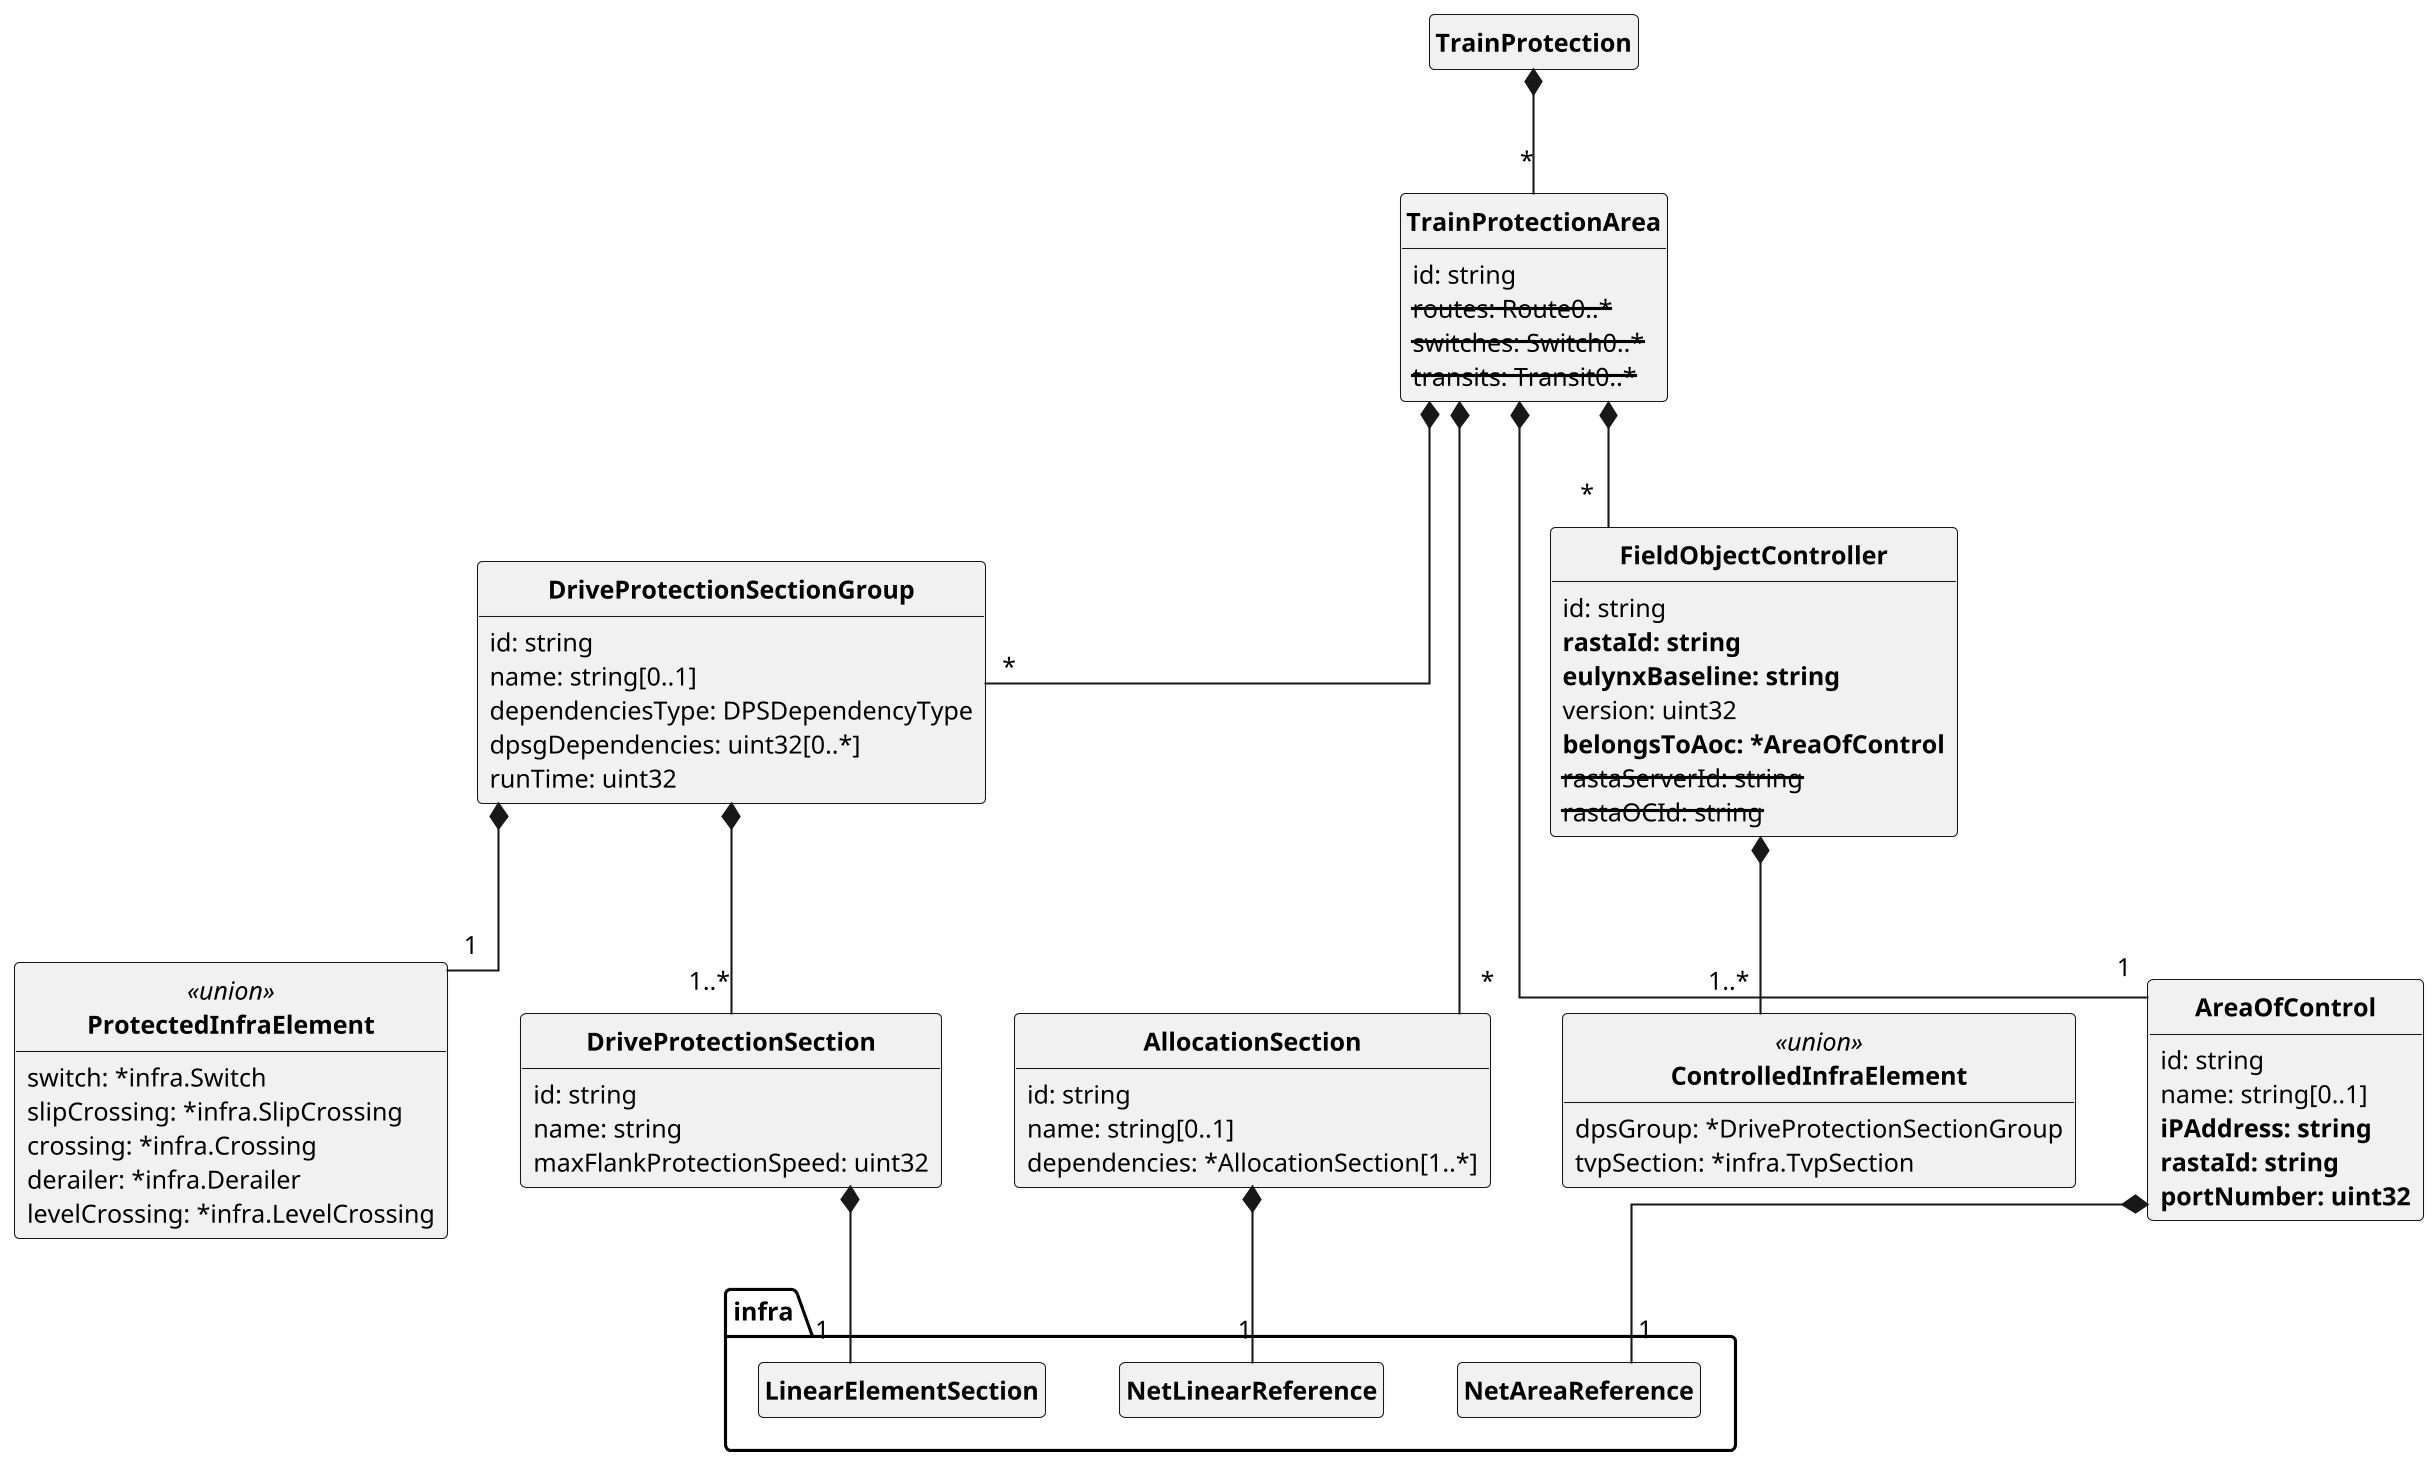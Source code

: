 @startuml
skinparam monochrome true
skinparam shadowing false
skinparam classAttributeIconSize 0
skinparam DefaultFontName arial
skinparam DefaultFontSize 12
skinparam ClassFontStyle bold
skinparam linetype ortho
skinparam dpi 200
hide empty fields
hide empty methods
hide circle

class ProtectedInfraElement << union >> {
 switch: *infra.Switch
 slipCrossing: *infra.SlipCrossing
 crossing: *infra.Crossing
 derailer: *infra.Derailer
 levelCrossing: *infra.LevelCrossing
}

class DriveProtectionSectionGroup {
 id: string
 name: string[0..1]
 dependenciesType: DPSDependencyType
 dpsgDependencies: uint32[0..*]
 runTime: uint32
}

class DriveProtectionSection {
 id: string
 name: string
 maxFlankProtectionSpeed: uint32
}

class AllocationSection {
 id: string
 name: string[0..1]
 dependencies: *AllocationSection[1..*]
}

class ControlledInfraElement << union >> {
 dpsGroup: *DriveProtectionSectionGroup
 tvpSection: *infra.TvpSection
}

class FieldObjectController {
 id: string
 <b>rastaId: string</b>
 <b>eulynxBaseline: string</b>
 version: uint32
 <b>belongsToAoc: *AreaOfControl</b>
 <s>rastaServerId: string</s>
 <s>rastaOCId: string</s>
}

class AreaOfControl {
 id: string
 name: string[0..1]
 <b>iPAddress: string</b>
 <b>rastaId: string</b>
 <b>portNumber: uint32</b>
}

class TrainProtectionArea {
 id: string
 <s>routes: Route0..*</s>
 <s>switches: Switch0..*</s>
 <s>transits: Transit0..*</s>
}

class TrainProtection {
}

DriveProtectionSectionGroup *-- "1..*" DriveProtectionSection
DriveProtectionSectionGroup *-- "1" ProtectedInfraElement
DriveProtectionSection *-- "1" infra.LinearElementSection
AllocationSection *-- "1" infra.NetLinearReference
FieldObjectController *-- "1..*" ControlledInfraElement
AreaOfControl *-- "1" infra.NetAreaReference
TrainProtectionArea *-- "*" DriveProtectionSectionGroup
TrainProtectionArea *-- "*" AllocationSection
TrainProtectionArea *-- "*" FieldObjectController
TrainProtectionArea *-- "1" AreaOfControl
TrainProtection *-- "*" TrainProtectionArea
@enduml